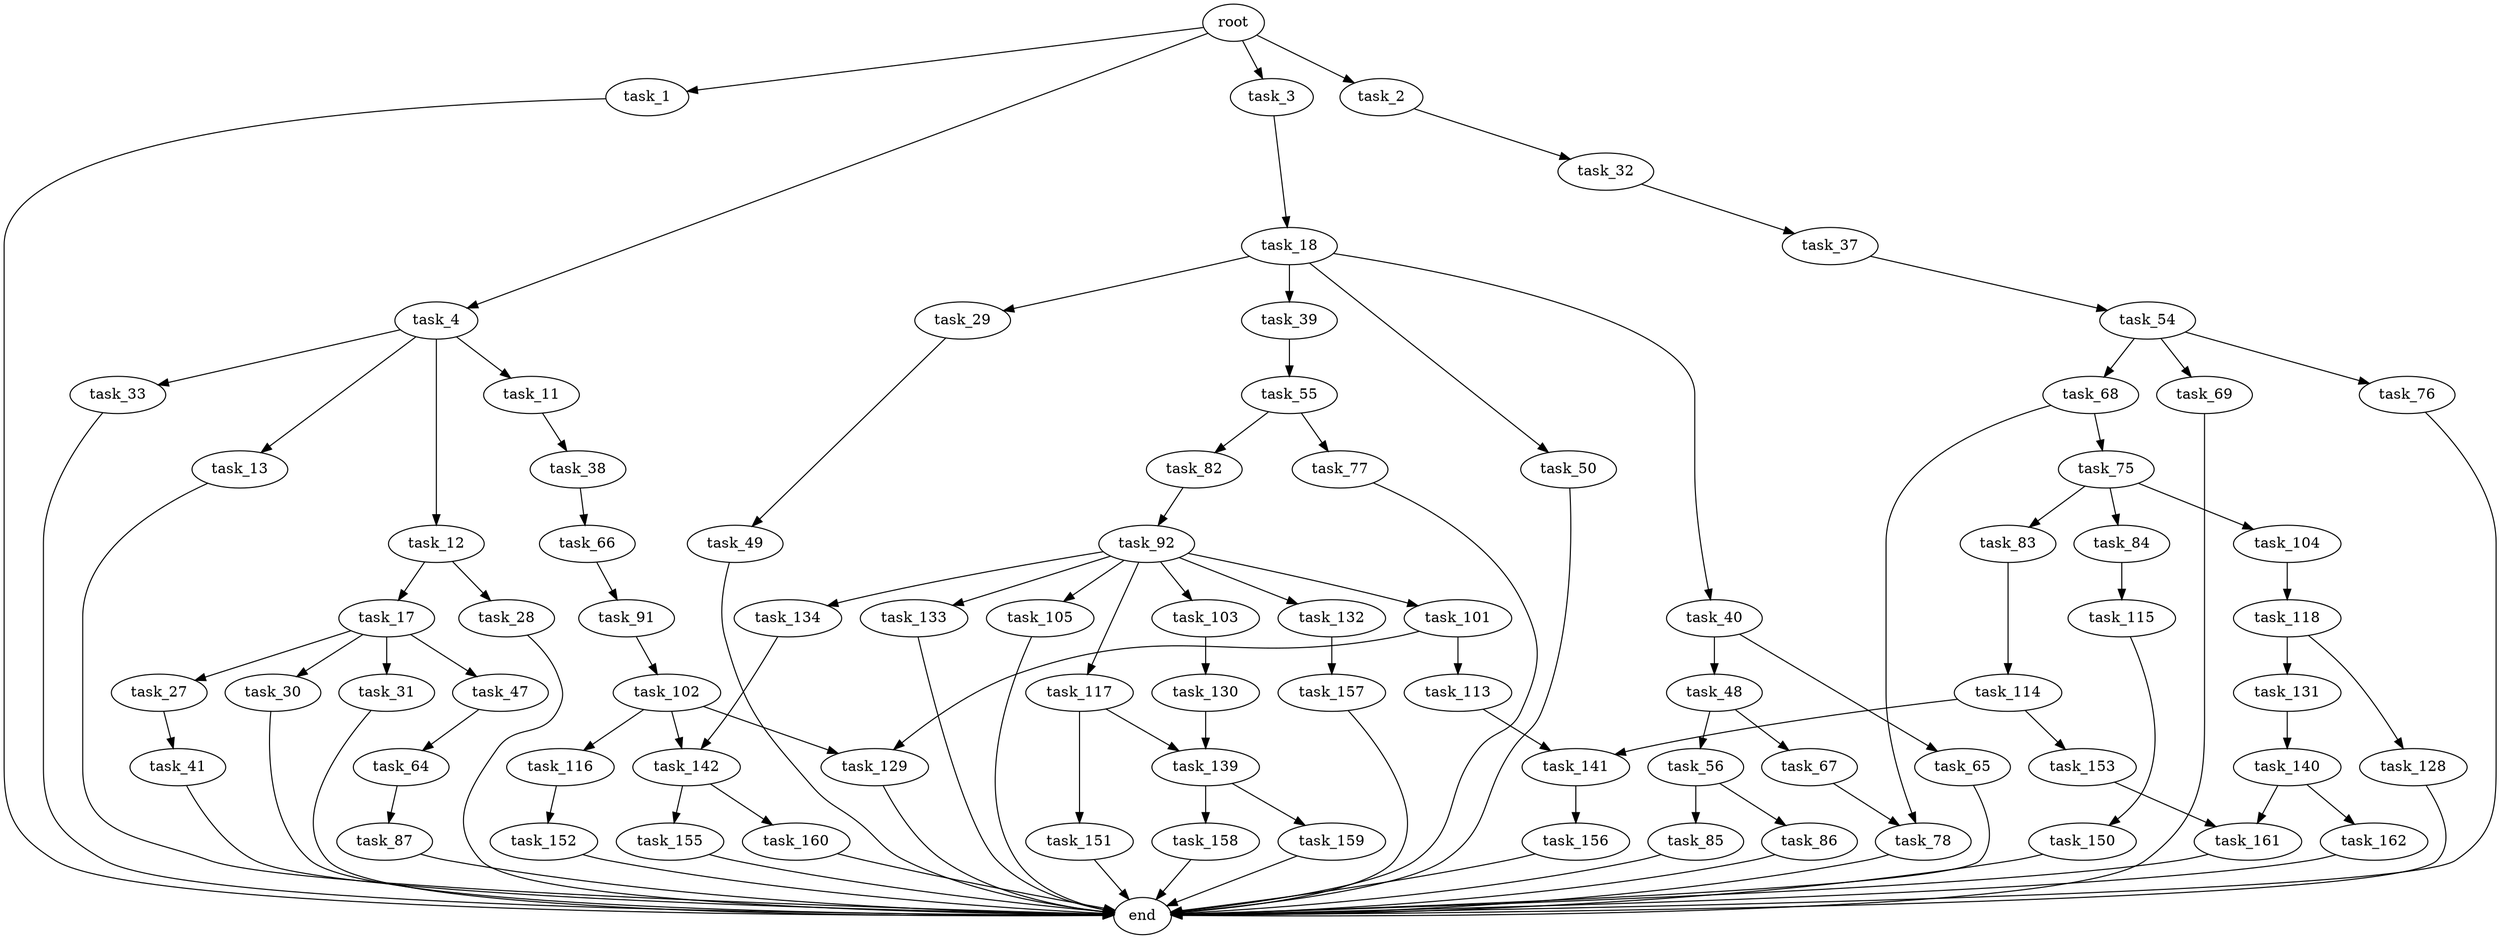 digraph G {
  root [size="0.000000"];
  task_1 [size="4615231724.000000"];
  task_2 [size="10991612085.000000"];
  task_3 [size="782757789696.000000"];
  task_4 [size="1337630417622.000000"];
  task_11 [size="5949434092.000000"];
  task_12 [size="4764646729.000000"];
  task_13 [size="231928233984.000000"];
  task_17 [size="520531695.000000"];
  task_18 [size="185895779868.000000"];
  task_27 [size="2265640497.000000"];
  task_28 [size="134217728000.000000"];
  task_29 [size="328631798519.000000"];
  task_30 [size="1744884755.000000"];
  task_31 [size="549755813888.000000"];
  task_32 [size="34098670740.000000"];
  task_33 [size="8118623226.000000"];
  task_37 [size="818387236652.000000"];
  task_38 [size="50877132639.000000"];
  task_39 [size="368293445632.000000"];
  task_40 [size="11809874104.000000"];
  task_41 [size="298504315651.000000"];
  task_47 [size="368293445632.000000"];
  task_48 [size="231928233984.000000"];
  task_49 [size="2086766535.000000"];
  task_50 [size="28991029248.000000"];
  task_54 [size="629603600179.000000"];
  task_55 [size="228101354575.000000"];
  task_56 [size="7729368889.000000"];
  task_64 [size="4240399067.000000"];
  task_65 [size="108926621850.000000"];
  task_66 [size="68719476736.000000"];
  task_67 [size="30952686824.000000"];
  task_68 [size="34846052657.000000"];
  task_69 [size="25807113315.000000"];
  task_75 [size="549755813888.000000"];
  task_76 [size="42801639746.000000"];
  task_77 [size="682273730919.000000"];
  task_78 [size="14615402254.000000"];
  task_82 [size="46241561781.000000"];
  task_83 [size="1073741824000.000000"];
  task_84 [size="2985701455.000000"];
  task_85 [size="1073741824000.000000"];
  task_86 [size="84936784548.000000"];
  task_87 [size="80619199270.000000"];
  task_91 [size="231928233984.000000"];
  task_92 [size="371192808521.000000"];
  task_101 [size="1404836877.000000"];
  task_102 [size="25495668884.000000"];
  task_103 [size="39303552262.000000"];
  task_104 [size="46555408710.000000"];
  task_105 [size="196637941349.000000"];
  task_113 [size="50787151489.000000"];
  task_114 [size="447094505388.000000"];
  task_115 [size="40299880605.000000"];
  task_116 [size="579351105880.000000"];
  task_117 [size="231928233984.000000"];
  task_118 [size="50958637141.000000"];
  task_128 [size="28991029248.000000"];
  task_129 [size="144327842165.000000"];
  task_130 [size="291751059467.000000"];
  task_131 [size="127747009457.000000"];
  task_132 [size="27745312306.000000"];
  task_133 [size="16164219398.000000"];
  task_134 [size="498607875132.000000"];
  task_139 [size="2049861651.000000"];
  task_140 [size="68719476736.000000"];
  task_141 [size="198127898045.000000"];
  task_142 [size="37529589300.000000"];
  task_150 [size="6657720157.000000"];
  task_151 [size="43002754603.000000"];
  task_152 [size="25038274992.000000"];
  task_153 [size="435117859155.000000"];
  task_155 [size="630541866500.000000"];
  task_156 [size="23712446742.000000"];
  task_157 [size="8589934592.000000"];
  task_158 [size="134217728000.000000"];
  task_159 [size="935915070651.000000"];
  task_160 [size="914481435.000000"];
  task_161 [size="3811206589.000000"];
  task_162 [size="4645980119.000000"];
  end [size="0.000000"];

  root -> task_1 [size="1.000000"];
  root -> task_2 [size="1.000000"];
  root -> task_3 [size="1.000000"];
  root -> task_4 [size="1.000000"];
  task_1 -> end [size="1.000000"];
  task_2 -> task_32 [size="33554432.000000"];
  task_3 -> task_18 [size="679477248.000000"];
  task_4 -> task_11 [size="838860800.000000"];
  task_4 -> task_12 [size="838860800.000000"];
  task_4 -> task_13 [size="838860800.000000"];
  task_4 -> task_33 [size="838860800.000000"];
  task_11 -> task_38 [size="209715200.000000"];
  task_12 -> task_17 [size="75497472.000000"];
  task_12 -> task_28 [size="75497472.000000"];
  task_13 -> end [size="1.000000"];
  task_17 -> task_27 [size="33554432.000000"];
  task_17 -> task_30 [size="33554432.000000"];
  task_17 -> task_31 [size="33554432.000000"];
  task_17 -> task_47 [size="33554432.000000"];
  task_18 -> task_29 [size="134217728.000000"];
  task_18 -> task_39 [size="134217728.000000"];
  task_18 -> task_40 [size="134217728.000000"];
  task_18 -> task_50 [size="134217728.000000"];
  task_27 -> task_41 [size="75497472.000000"];
  task_28 -> end [size="1.000000"];
  task_29 -> task_49 [size="411041792.000000"];
  task_30 -> end [size="1.000000"];
  task_31 -> end [size="1.000000"];
  task_32 -> task_37 [size="838860800.000000"];
  task_33 -> end [size="1.000000"];
  task_37 -> task_54 [size="838860800.000000"];
  task_38 -> task_66 [size="838860800.000000"];
  task_39 -> task_55 [size="411041792.000000"];
  task_40 -> task_48 [size="33554432.000000"];
  task_40 -> task_65 [size="33554432.000000"];
  task_41 -> end [size="1.000000"];
  task_47 -> task_64 [size="411041792.000000"];
  task_48 -> task_56 [size="301989888.000000"];
  task_48 -> task_67 [size="301989888.000000"];
  task_49 -> end [size="1.000000"];
  task_50 -> end [size="1.000000"];
  task_54 -> task_68 [size="536870912.000000"];
  task_54 -> task_69 [size="536870912.000000"];
  task_54 -> task_76 [size="536870912.000000"];
  task_55 -> task_77 [size="301989888.000000"];
  task_55 -> task_82 [size="301989888.000000"];
  task_56 -> task_85 [size="134217728.000000"];
  task_56 -> task_86 [size="134217728.000000"];
  task_64 -> task_87 [size="411041792.000000"];
  task_65 -> end [size="1.000000"];
  task_66 -> task_91 [size="134217728.000000"];
  task_67 -> task_78 [size="679477248.000000"];
  task_68 -> task_75 [size="838860800.000000"];
  task_68 -> task_78 [size="838860800.000000"];
  task_69 -> end [size="1.000000"];
  task_75 -> task_83 [size="536870912.000000"];
  task_75 -> task_84 [size="536870912.000000"];
  task_75 -> task_104 [size="536870912.000000"];
  task_76 -> end [size="1.000000"];
  task_77 -> end [size="1.000000"];
  task_78 -> end [size="1.000000"];
  task_82 -> task_92 [size="75497472.000000"];
  task_83 -> task_114 [size="838860800.000000"];
  task_84 -> task_115 [size="301989888.000000"];
  task_85 -> end [size="1.000000"];
  task_86 -> end [size="1.000000"];
  task_87 -> end [size="1.000000"];
  task_91 -> task_102 [size="301989888.000000"];
  task_92 -> task_101 [size="536870912.000000"];
  task_92 -> task_103 [size="536870912.000000"];
  task_92 -> task_105 [size="536870912.000000"];
  task_92 -> task_117 [size="536870912.000000"];
  task_92 -> task_132 [size="536870912.000000"];
  task_92 -> task_133 [size="536870912.000000"];
  task_92 -> task_134 [size="536870912.000000"];
  task_101 -> task_113 [size="33554432.000000"];
  task_101 -> task_129 [size="33554432.000000"];
  task_102 -> task_116 [size="411041792.000000"];
  task_102 -> task_129 [size="411041792.000000"];
  task_102 -> task_142 [size="411041792.000000"];
  task_103 -> task_130 [size="679477248.000000"];
  task_104 -> task_118 [size="209715200.000000"];
  task_105 -> end [size="1.000000"];
  task_113 -> task_141 [size="838860800.000000"];
  task_114 -> task_141 [size="536870912.000000"];
  task_114 -> task_153 [size="536870912.000000"];
  task_115 -> task_150 [size="838860800.000000"];
  task_116 -> task_152 [size="679477248.000000"];
  task_117 -> task_139 [size="301989888.000000"];
  task_117 -> task_151 [size="301989888.000000"];
  task_118 -> task_128 [size="838860800.000000"];
  task_118 -> task_131 [size="838860800.000000"];
  task_128 -> end [size="1.000000"];
  task_129 -> end [size="1.000000"];
  task_130 -> task_139 [size="209715200.000000"];
  task_131 -> task_140 [size="411041792.000000"];
  task_132 -> task_157 [size="679477248.000000"];
  task_133 -> end [size="1.000000"];
  task_134 -> task_142 [size="838860800.000000"];
  task_139 -> task_158 [size="33554432.000000"];
  task_139 -> task_159 [size="33554432.000000"];
  task_140 -> task_161 [size="134217728.000000"];
  task_140 -> task_162 [size="134217728.000000"];
  task_141 -> task_156 [size="679477248.000000"];
  task_142 -> task_155 [size="838860800.000000"];
  task_142 -> task_160 [size="838860800.000000"];
  task_150 -> end [size="1.000000"];
  task_151 -> end [size="1.000000"];
  task_152 -> end [size="1.000000"];
  task_153 -> task_161 [size="838860800.000000"];
  task_155 -> end [size="1.000000"];
  task_156 -> end [size="1.000000"];
  task_157 -> end [size="1.000000"];
  task_158 -> end [size="1.000000"];
  task_159 -> end [size="1.000000"];
  task_160 -> end [size="1.000000"];
  task_161 -> end [size="1.000000"];
  task_162 -> end [size="1.000000"];
}
